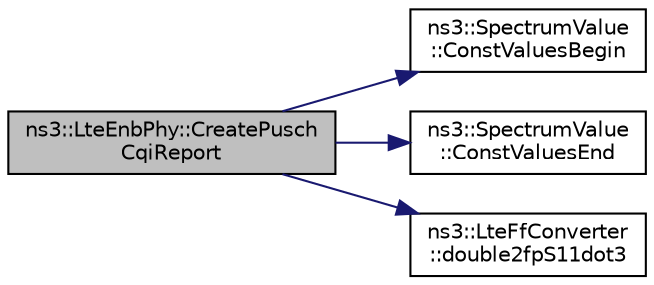 digraph "ns3::LteEnbPhy::CreatePuschCqiReport"
{
 // LATEX_PDF_SIZE
  edge [fontname="Helvetica",fontsize="10",labelfontname="Helvetica",labelfontsize="10"];
  node [fontname="Helvetica",fontsize="10",shape=record];
  rankdir="LR";
  Node1 [label="ns3::LteEnbPhy::CreatePusch\lCqiReport",height=0.2,width=0.4,color="black", fillcolor="grey75", style="filled", fontcolor="black",tooltip="Create the UL CQI feedback from SINR values perceived at the physical layer with the PUSCH signal rec..."];
  Node1 -> Node2 [color="midnightblue",fontsize="10",style="solid",fontname="Helvetica"];
  Node2 [label="ns3::SpectrumValue\l::ConstValuesBegin",height=0.2,width=0.4,color="black", fillcolor="white", style="filled",URL="$classns3_1_1_spectrum_value.html#a0db0a570f567e39b9730ff9c70b807f3",tooltip=" "];
  Node1 -> Node3 [color="midnightblue",fontsize="10",style="solid",fontname="Helvetica"];
  Node3 [label="ns3::SpectrumValue\l::ConstValuesEnd",height=0.2,width=0.4,color="black", fillcolor="white", style="filled",URL="$classns3_1_1_spectrum_value.html#af535cd133b3a653e01a245b9009d32ad",tooltip=" "];
  Node1 -> Node4 [color="midnightblue",fontsize="10",style="solid",fontname="Helvetica"];
  Node4 [label="ns3::LteFfConverter\l::double2fpS11dot3",height=0.2,width=0.4,color="black", fillcolor="white", style="filled",URL="$classns3_1_1_lte_ff_converter.html#a56e66da296e4328530c22036b3549b70",tooltip="Convert from double to fixed point S11.3 notation."];
}
